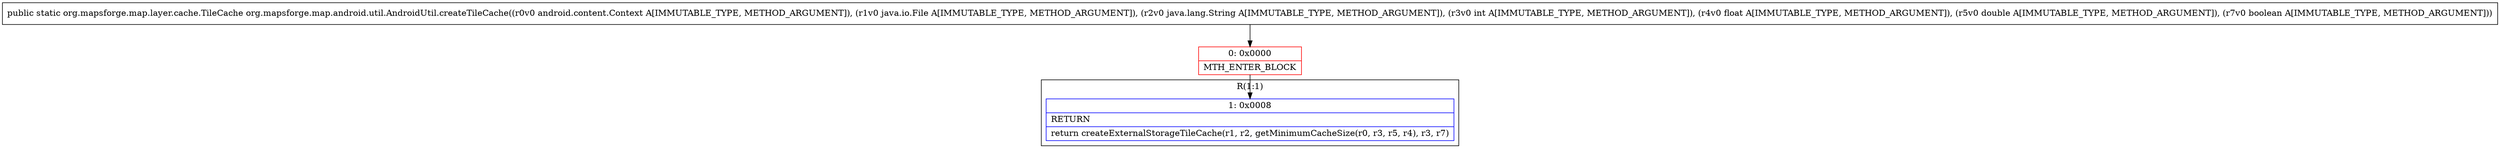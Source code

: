 digraph "CFG fororg.mapsforge.map.android.util.AndroidUtil.createTileCache(Landroid\/content\/Context;Ljava\/io\/File;Ljava\/lang\/String;IFDZ)Lorg\/mapsforge\/map\/layer\/cache\/TileCache;" {
subgraph cluster_Region_1141865459 {
label = "R(1:1)";
node [shape=record,color=blue];
Node_1 [shape=record,label="{1\:\ 0x0008|RETURN\l|return createExternalStorageTileCache(r1, r2, getMinimumCacheSize(r0, r3, r5, r4), r3, r7)\l}"];
}
Node_0 [shape=record,color=red,label="{0\:\ 0x0000|MTH_ENTER_BLOCK\l}"];
MethodNode[shape=record,label="{public static org.mapsforge.map.layer.cache.TileCache org.mapsforge.map.android.util.AndroidUtil.createTileCache((r0v0 android.content.Context A[IMMUTABLE_TYPE, METHOD_ARGUMENT]), (r1v0 java.io.File A[IMMUTABLE_TYPE, METHOD_ARGUMENT]), (r2v0 java.lang.String A[IMMUTABLE_TYPE, METHOD_ARGUMENT]), (r3v0 int A[IMMUTABLE_TYPE, METHOD_ARGUMENT]), (r4v0 float A[IMMUTABLE_TYPE, METHOD_ARGUMENT]), (r5v0 double A[IMMUTABLE_TYPE, METHOD_ARGUMENT]), (r7v0 boolean A[IMMUTABLE_TYPE, METHOD_ARGUMENT])) }"];
MethodNode -> Node_0;
Node_0 -> Node_1;
}

